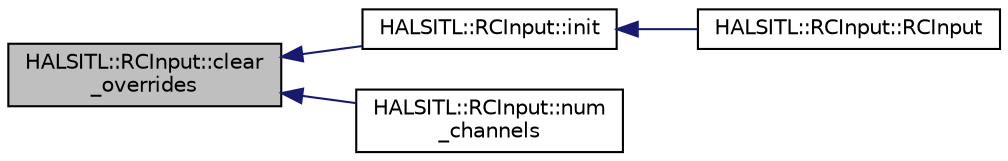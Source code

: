 digraph "HALSITL::RCInput::clear_overrides"
{
 // INTERACTIVE_SVG=YES
  edge [fontname="Helvetica",fontsize="10",labelfontname="Helvetica",labelfontsize="10"];
  node [fontname="Helvetica",fontsize="10",shape=record];
  rankdir="LR";
  Node1 [label="HALSITL::RCInput::clear\l_overrides",height=0.2,width=0.4,color="black", fillcolor="grey75", style="filled", fontcolor="black"];
  Node1 -> Node2 [dir="back",color="midnightblue",fontsize="10",style="solid",fontname="Helvetica"];
  Node2 [label="HALSITL::RCInput::init",height=0.2,width=0.4,color="black", fillcolor="white", style="filled",URL="$classHALSITL_1_1RCInput.html#a5164972235059f01f832b9da3e360c42"];
  Node2 -> Node3 [dir="back",color="midnightblue",fontsize="10",style="solid",fontname="Helvetica"];
  Node3 [label="HALSITL::RCInput::RCInput",height=0.2,width=0.4,color="black", fillcolor="white", style="filled",URL="$classHALSITL_1_1RCInput.html#ad68afbd6afbd856a1dde96ff7d08b636"];
  Node1 -> Node4 [dir="back",color="midnightblue",fontsize="10",style="solid",fontname="Helvetica"];
  Node4 [label="HALSITL::RCInput::num\l_channels",height=0.2,width=0.4,color="black", fillcolor="white", style="filled",URL="$classHALSITL_1_1RCInput.html#aec9c6627483ba50fd90829bad896ec14"];
}
